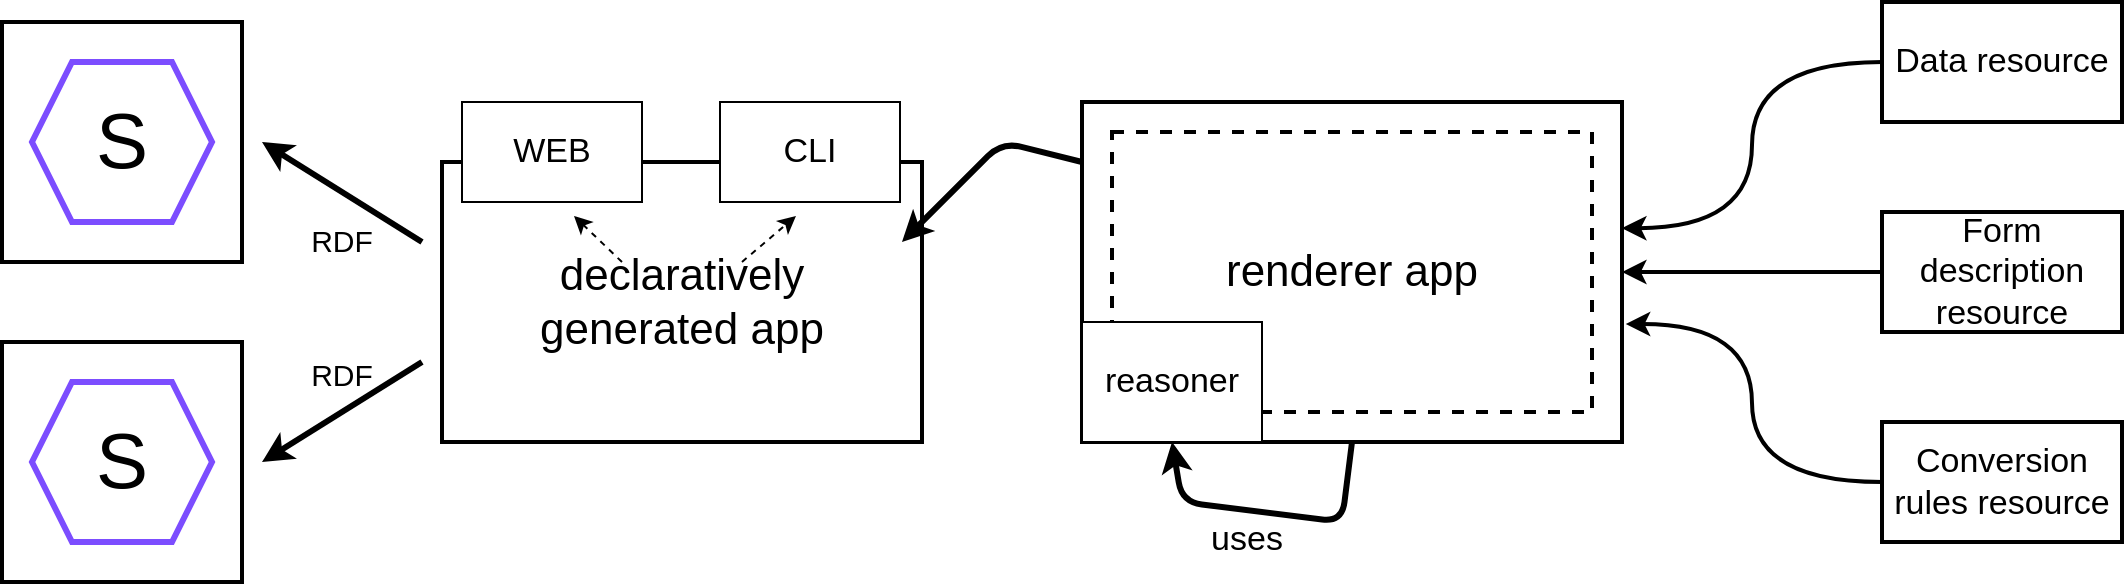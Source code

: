 <mxfile version="24.0.5" type="device">
  <diagram name="Pagina-1" id="Q23Xf5pdW0D-M4W4Gch-">
    <mxGraphModel dx="1308" dy="802" grid="1" gridSize="10" guides="1" tooltips="1" connect="1" arrows="1" fold="1" page="0" pageScale="1" pageWidth="827" pageHeight="1169" math="0" shadow="0">
      <root>
        <mxCell id="0" />
        <mxCell id="1" parent="0" />
        <mxCell id="tMhYrx22msnu6qBVV_jz-1" value="&lt;font style=&quot;font-size: 22px;&quot;&gt;declaratively&lt;br&gt;generated app&lt;/font&gt;" style="rounded=0;whiteSpace=wrap;html=1;strokeWidth=2;" parent="1" vertex="1">
          <mxGeometry x="360" y="260" width="240" height="140" as="geometry" />
        </mxCell>
        <mxCell id="tMhYrx22msnu6qBVV_jz-6" value="" style="group" parent="1" vertex="1" connectable="0">
          <mxGeometry x="140" y="350" width="120" height="120" as="geometry" />
        </mxCell>
        <mxCell id="tMhYrx22msnu6qBVV_jz-4" value="" style="whiteSpace=wrap;html=1;aspect=fixed;strokeWidth=2;" parent="tMhYrx22msnu6qBVV_jz-6" vertex="1">
          <mxGeometry width="120" height="120" as="geometry" />
        </mxCell>
        <mxCell id="tMhYrx22msnu6qBVV_jz-5" value="&lt;font style=&quot;font-size: 39px;&quot;&gt;S&lt;/font&gt;" style="shape=hexagon;perimeter=hexagonPerimeter2;whiteSpace=wrap;html=1;fixedSize=1;strokeWidth=3;strokeColor=#7C4DFF;" parent="tMhYrx22msnu6qBVV_jz-6" vertex="1">
          <mxGeometry x="15" y="20" width="90" height="80" as="geometry" />
        </mxCell>
        <mxCell id="tMhYrx22msnu6qBVV_jz-7" value="" style="group" parent="1" vertex="1" connectable="0">
          <mxGeometry x="140" y="190" width="120" height="120" as="geometry" />
        </mxCell>
        <mxCell id="tMhYrx22msnu6qBVV_jz-8" value="" style="whiteSpace=wrap;html=1;aspect=fixed;strokeWidth=2;" parent="tMhYrx22msnu6qBVV_jz-7" vertex="1">
          <mxGeometry width="120" height="120" as="geometry" />
        </mxCell>
        <mxCell id="tMhYrx22msnu6qBVV_jz-9" value="&lt;font style=&quot;font-size: 39px;&quot;&gt;S&lt;/font&gt;" style="shape=hexagon;perimeter=hexagonPerimeter2;whiteSpace=wrap;html=1;fixedSize=1;strokeWidth=3;strokeColor=#7C4DFF;" parent="tMhYrx22msnu6qBVV_jz-7" vertex="1">
          <mxGeometry x="15" y="20" width="90" height="80" as="geometry" />
        </mxCell>
        <mxCell id="tMhYrx22msnu6qBVV_jz-12" value="" style="endArrow=classic;html=1;rounded=0;strokeWidth=3;" parent="1" edge="1">
          <mxGeometry width="50" height="50" relative="1" as="geometry">
            <mxPoint x="350" y="360" as="sourcePoint" />
            <mxPoint x="270" y="410" as="targetPoint" />
          </mxGeometry>
        </mxCell>
        <mxCell id="tMhYrx22msnu6qBVV_jz-13" value="" style="endArrow=classic;html=1;rounded=0;strokeWidth=3;" parent="1" edge="1">
          <mxGeometry width="50" height="50" relative="1" as="geometry">
            <mxPoint x="350" y="300" as="sourcePoint" />
            <mxPoint x="270" y="250" as="targetPoint" />
          </mxGeometry>
        </mxCell>
        <mxCell id="tMhYrx22msnu6qBVV_jz-14" value="&lt;font style=&quot;font-size: 15px;&quot;&gt;RDF&lt;/font&gt;" style="text;html=1;strokeColor=none;fillColor=none;align=center;verticalAlign=middle;whiteSpace=wrap;rounded=0;" parent="1" vertex="1">
          <mxGeometry x="280" y="351" width="60" height="30" as="geometry" />
        </mxCell>
        <mxCell id="tMhYrx22msnu6qBVV_jz-15" value="&lt;font style=&quot;font-size: 15px;&quot;&gt;RDF&lt;/font&gt;" style="text;html=1;strokeColor=none;fillColor=none;align=center;verticalAlign=middle;whiteSpace=wrap;rounded=0;" parent="1" vertex="1">
          <mxGeometry x="280" y="284" width="60" height="30" as="geometry" />
        </mxCell>
        <mxCell id="tMhYrx22msnu6qBVV_jz-16" value="" style="rounded=0;whiteSpace=wrap;html=1;strokeWidth=2;" parent="1" vertex="1">
          <mxGeometry x="680" y="230" width="270" height="170" as="geometry" />
        </mxCell>
        <mxCell id="tMhYrx22msnu6qBVV_jz-17" value="&lt;font style=&quot;font-size: 22px;&quot;&gt;renderer app&lt;/font&gt;" style="rounded=0;whiteSpace=wrap;html=1;strokeWidth=2;dashed=1;" parent="1" vertex="1">
          <mxGeometry x="695" y="245" width="240" height="140" as="geometry" />
        </mxCell>
        <mxCell id="tMhYrx22msnu6qBVV_jz-20" value="" style="endArrow=classic;html=1;rounded=1;strokeWidth=3;" parent="1" edge="1">
          <mxGeometry width="50" height="50" relative="1" as="geometry">
            <mxPoint x="680" y="260" as="sourcePoint" />
            <mxPoint x="590" y="300" as="targetPoint" />
            <Array as="points">
              <mxPoint x="640" y="250" />
            </Array>
          </mxGeometry>
        </mxCell>
        <mxCell id="tMhYrx22msnu6qBVV_jz-24" style="edgeStyle=orthogonalEdgeStyle;orthogonalLoop=1;jettySize=auto;html=1;entryX=1;entryY=0.371;entryDx=0;entryDy=0;entryPerimeter=0;curved=1;strokeWidth=2;" parent="1" source="tMhYrx22msnu6qBVV_jz-21" target="tMhYrx22msnu6qBVV_jz-16" edge="1">
          <mxGeometry relative="1" as="geometry" />
        </mxCell>
        <mxCell id="tMhYrx22msnu6qBVV_jz-21" value="&lt;font style=&quot;font-size: 17px;&quot;&gt;Data resource&lt;/font&gt;" style="rounded=0;whiteSpace=wrap;html=1;strokeWidth=2;" parent="1" vertex="1">
          <mxGeometry x="1080" y="180" width="120" height="60" as="geometry" />
        </mxCell>
        <mxCell id="tMhYrx22msnu6qBVV_jz-25" style="edgeStyle=orthogonalEdgeStyle;orthogonalLoop=1;jettySize=auto;html=1;entryX=1.007;entryY=0.653;entryDx=0;entryDy=0;entryPerimeter=0;curved=1;strokeWidth=2;" parent="1" source="tMhYrx22msnu6qBVV_jz-22" target="tMhYrx22msnu6qBVV_jz-16" edge="1">
          <mxGeometry relative="1" as="geometry" />
        </mxCell>
        <mxCell id="tMhYrx22msnu6qBVV_jz-22" value="&lt;font style=&quot;font-size: 17px;&quot;&gt;Conversion rules resource&lt;/font&gt;" style="rounded=0;whiteSpace=wrap;html=1;strokeWidth=2;" parent="1" vertex="1">
          <mxGeometry x="1080" y="390" width="120" height="60" as="geometry" />
        </mxCell>
        <mxCell id="tMhYrx22msnu6qBVV_jz-26" style="edgeStyle=orthogonalEdgeStyle;rounded=0;orthogonalLoop=1;jettySize=auto;html=1;entryX=1;entryY=0.5;entryDx=0;entryDy=0;strokeWidth=2;" parent="1" source="tMhYrx22msnu6qBVV_jz-23" target="tMhYrx22msnu6qBVV_jz-16" edge="1">
          <mxGeometry relative="1" as="geometry" />
        </mxCell>
        <mxCell id="tMhYrx22msnu6qBVV_jz-23" value="&lt;font style=&quot;font-size: 17px;&quot;&gt;Form description resource&lt;/font&gt;" style="rounded=0;whiteSpace=wrap;html=1;strokeWidth=2;" parent="1" vertex="1">
          <mxGeometry x="1080" y="285" width="120" height="60" as="geometry" />
        </mxCell>
        <mxCell id="tMhYrx22msnu6qBVV_jz-27" value="&lt;font style=&quot;font-size: 17px;&quot;&gt;WEB&lt;/font&gt;" style="rounded=0;whiteSpace=wrap;html=1;" parent="1" vertex="1">
          <mxGeometry x="370" y="230" width="90" height="50" as="geometry" />
        </mxCell>
        <mxCell id="tMhYrx22msnu6qBVV_jz-28" value="&lt;font style=&quot;font-size: 17px;&quot;&gt;CLI&lt;/font&gt;" style="rounded=0;whiteSpace=wrap;html=1;" parent="1" vertex="1">
          <mxGeometry x="499" y="230" width="90" height="50" as="geometry" />
        </mxCell>
        <mxCell id="tMhYrx22msnu6qBVV_jz-29" value="" style="endArrow=classic;html=1;rounded=0;dashed=1;" parent="1" edge="1">
          <mxGeometry width="50" height="50" relative="1" as="geometry">
            <mxPoint x="510" y="310" as="sourcePoint" />
            <mxPoint x="537" y="287" as="targetPoint" />
          </mxGeometry>
        </mxCell>
        <mxCell id="tMhYrx22msnu6qBVV_jz-30" value="" style="endArrow=classic;html=1;rounded=0;dashed=1;" parent="1" edge="1">
          <mxGeometry width="50" height="50" relative="1" as="geometry">
            <mxPoint x="450" y="310" as="sourcePoint" />
            <mxPoint x="426" y="287" as="targetPoint" />
          </mxGeometry>
        </mxCell>
        <mxCell id="2347twojYLXEKVTQM_h1-4" value="&lt;font style=&quot;font-size: 17px;&quot;&gt;reasoner&lt;/font&gt;" style="rounded=0;whiteSpace=wrap;html=1;" parent="1" vertex="1">
          <mxGeometry x="680" y="340" width="90" height="60" as="geometry" />
        </mxCell>
        <mxCell id="2347twojYLXEKVTQM_h1-6" value="" style="endArrow=classic;html=1;rounded=1;strokeWidth=3;entryX=0.5;entryY=1;entryDx=0;entryDy=0;exitX=0.5;exitY=1;exitDx=0;exitDy=0;" parent="1" source="tMhYrx22msnu6qBVV_jz-16" target="2347twojYLXEKVTQM_h1-4" edge="1">
          <mxGeometry width="50" height="50" relative="1" as="geometry">
            <mxPoint x="355" y="332" as="sourcePoint" />
            <mxPoint x="675" y="382" as="targetPoint" />
            <Array as="points">
              <mxPoint x="810" y="440" />
              <mxPoint x="730" y="430" />
            </Array>
          </mxGeometry>
        </mxCell>
        <mxCell id="2347twojYLXEKVTQM_h1-8" value="&lt;font style=&quot;font-size: 17px;&quot;&gt;uses&lt;/font&gt;" style="text;html=1;align=center;verticalAlign=middle;resizable=0;points=[];autosize=1;strokeColor=none;fillColor=none;" parent="1" vertex="1">
          <mxGeometry x="732" y="434" width="60" height="30" as="geometry" />
        </mxCell>
      </root>
    </mxGraphModel>
  </diagram>
</mxfile>
